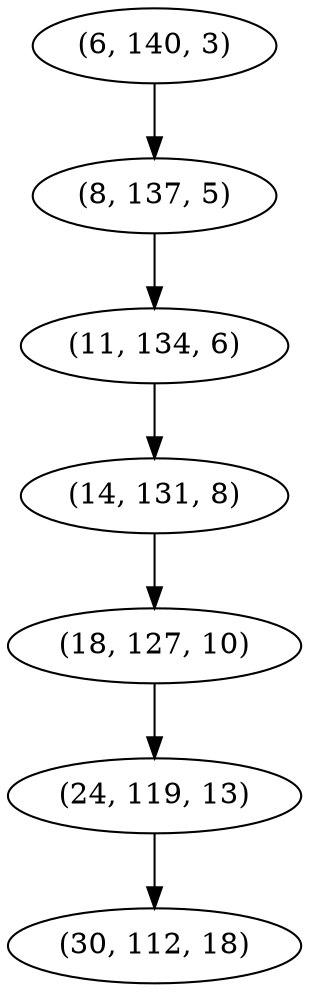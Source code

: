 digraph tree {
    "(6, 140, 3)";
    "(8, 137, 5)";
    "(11, 134, 6)";
    "(14, 131, 8)";
    "(18, 127, 10)";
    "(24, 119, 13)";
    "(30, 112, 18)";
    "(6, 140, 3)" -> "(8, 137, 5)";
    "(8, 137, 5)" -> "(11, 134, 6)";
    "(11, 134, 6)" -> "(14, 131, 8)";
    "(14, 131, 8)" -> "(18, 127, 10)";
    "(18, 127, 10)" -> "(24, 119, 13)";
    "(24, 119, 13)" -> "(30, 112, 18)";
}
